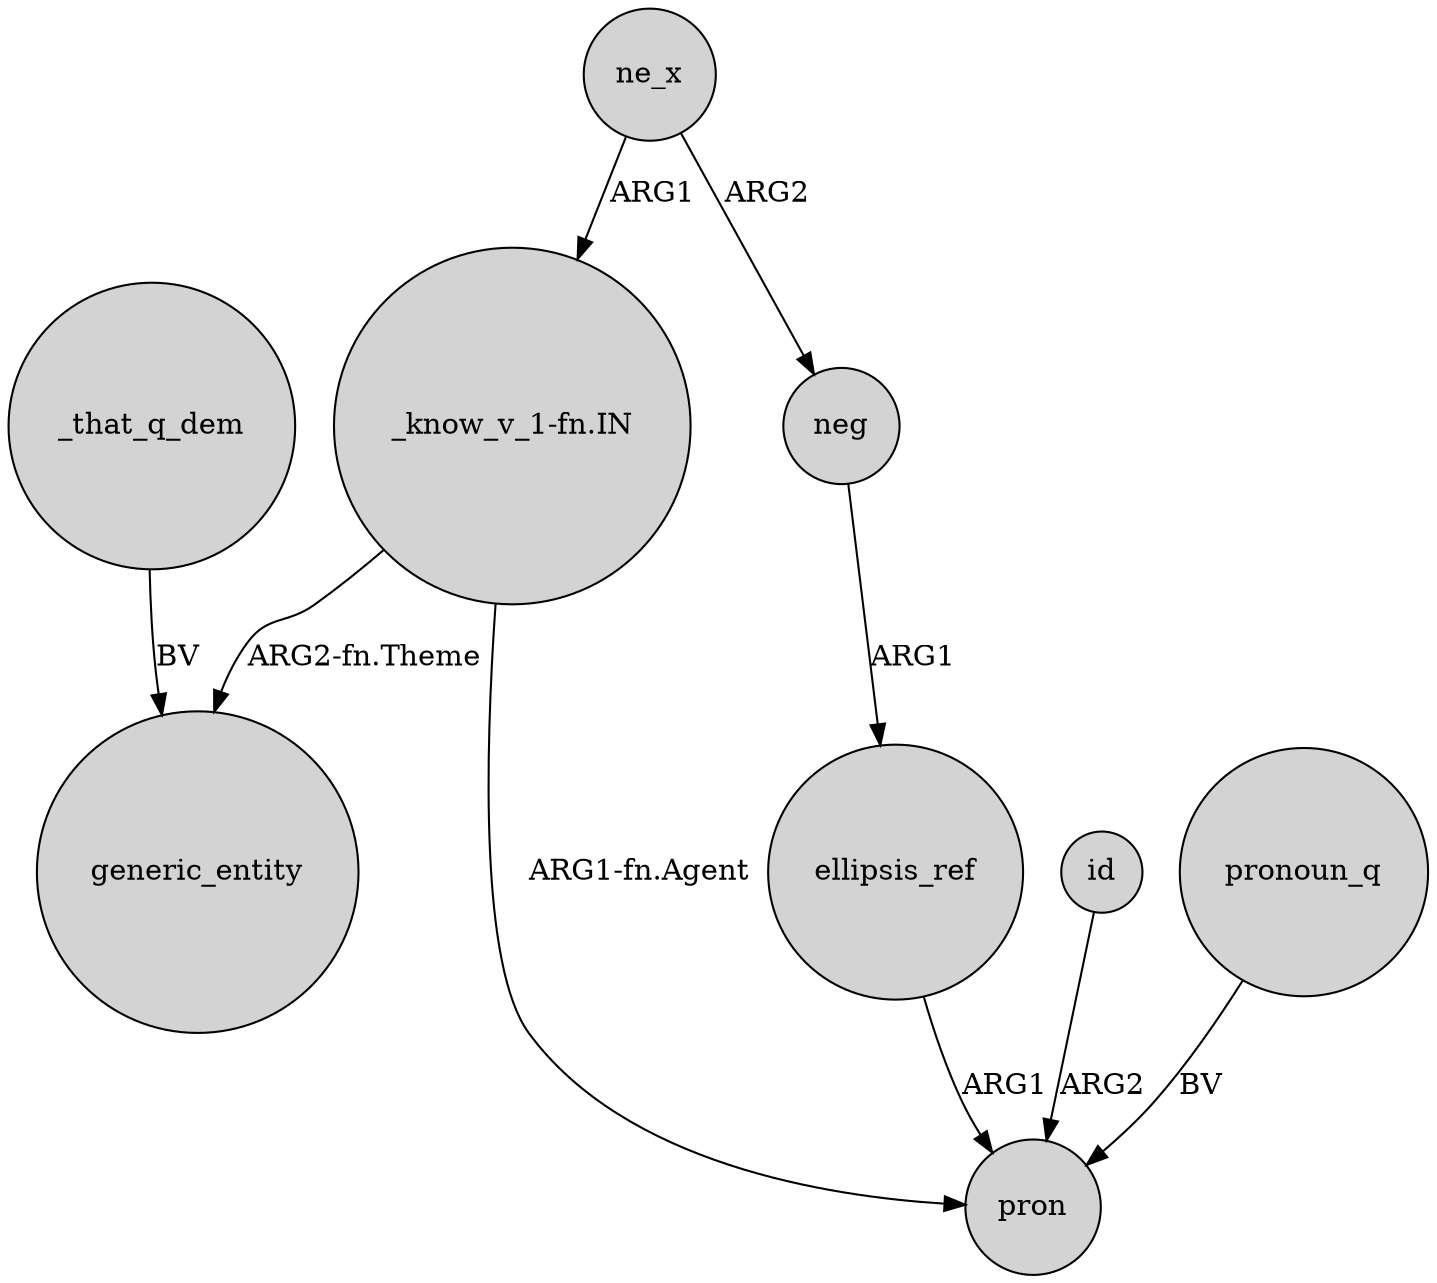 digraph {
	node [shape=circle style=filled]
	"_know_v_1-fn.IN" -> generic_entity [label="ARG2-fn.Theme"]
	ellipsis_ref -> pron [label=ARG1]
	"_know_v_1-fn.IN" -> pron [label="ARG1-fn.Agent"]
	ne_x -> neg [label=ARG2]
	id -> pron [label=ARG2]
	_that_q_dem -> generic_entity [label=BV]
	ne_x -> "_know_v_1-fn.IN" [label=ARG1]
	neg -> ellipsis_ref [label=ARG1]
	pronoun_q -> pron [label=BV]
}
